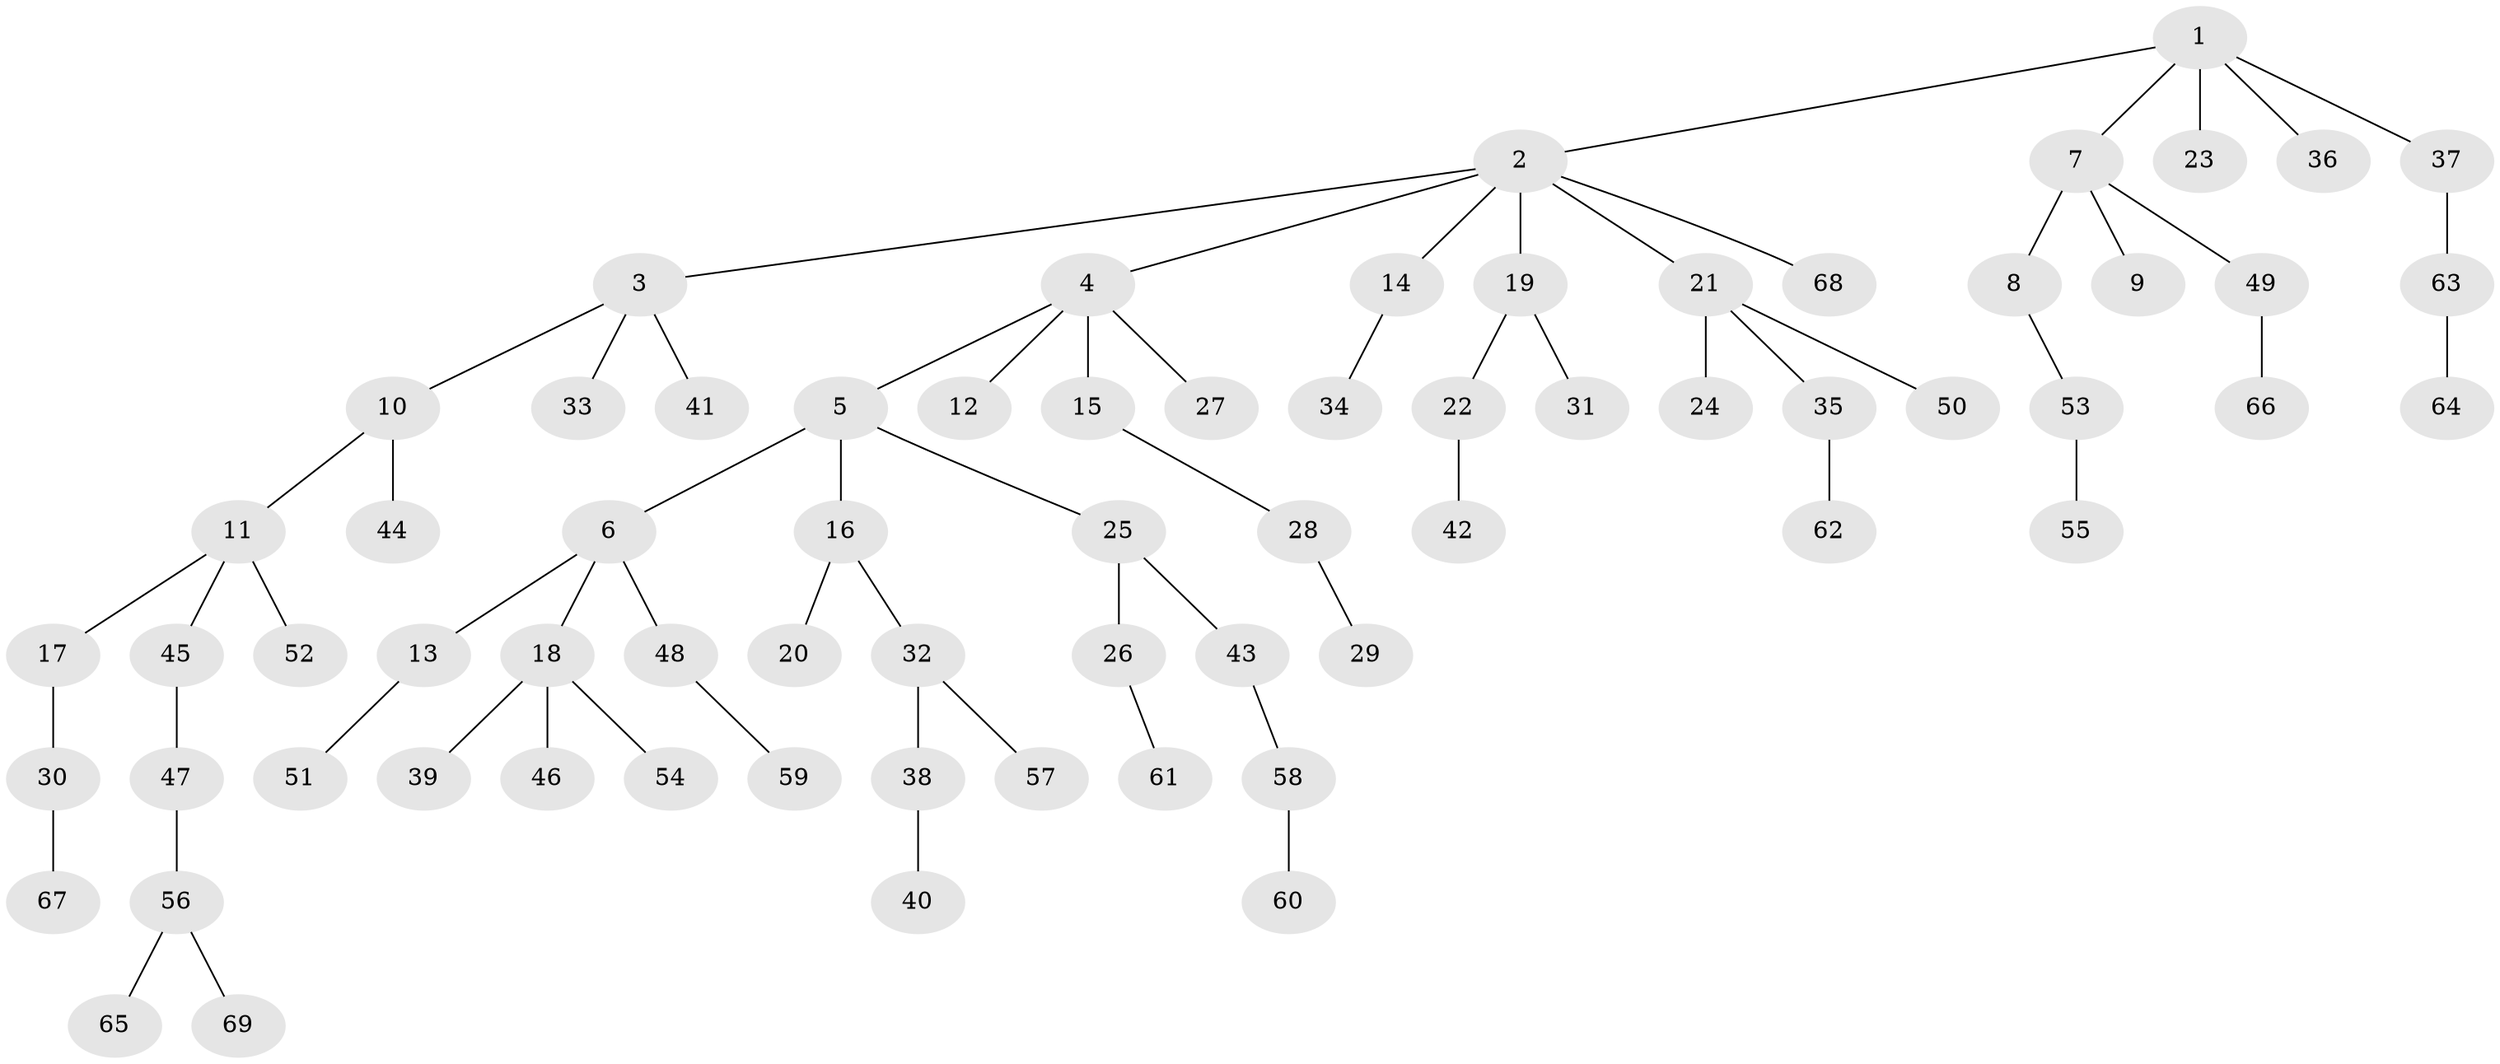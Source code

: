 // coarse degree distribution, {5: 0.07407407407407407, 8: 0.037037037037037035, 6: 0.037037037037037035, 3: 0.037037037037037035, 2: 0.1111111111111111, 1: 0.7037037037037037}
// Generated by graph-tools (version 1.1) at 2025/19/03/04/25 18:19:08]
// undirected, 69 vertices, 68 edges
graph export_dot {
graph [start="1"]
  node [color=gray90,style=filled];
  1;
  2;
  3;
  4;
  5;
  6;
  7;
  8;
  9;
  10;
  11;
  12;
  13;
  14;
  15;
  16;
  17;
  18;
  19;
  20;
  21;
  22;
  23;
  24;
  25;
  26;
  27;
  28;
  29;
  30;
  31;
  32;
  33;
  34;
  35;
  36;
  37;
  38;
  39;
  40;
  41;
  42;
  43;
  44;
  45;
  46;
  47;
  48;
  49;
  50;
  51;
  52;
  53;
  54;
  55;
  56;
  57;
  58;
  59;
  60;
  61;
  62;
  63;
  64;
  65;
  66;
  67;
  68;
  69;
  1 -- 2;
  1 -- 7;
  1 -- 23;
  1 -- 36;
  1 -- 37;
  2 -- 3;
  2 -- 4;
  2 -- 14;
  2 -- 19;
  2 -- 21;
  2 -- 68;
  3 -- 10;
  3 -- 33;
  3 -- 41;
  4 -- 5;
  4 -- 12;
  4 -- 15;
  4 -- 27;
  5 -- 6;
  5 -- 16;
  5 -- 25;
  6 -- 13;
  6 -- 18;
  6 -- 48;
  7 -- 8;
  7 -- 9;
  7 -- 49;
  8 -- 53;
  10 -- 11;
  10 -- 44;
  11 -- 17;
  11 -- 45;
  11 -- 52;
  13 -- 51;
  14 -- 34;
  15 -- 28;
  16 -- 20;
  16 -- 32;
  17 -- 30;
  18 -- 39;
  18 -- 46;
  18 -- 54;
  19 -- 22;
  19 -- 31;
  21 -- 24;
  21 -- 35;
  21 -- 50;
  22 -- 42;
  25 -- 26;
  25 -- 43;
  26 -- 61;
  28 -- 29;
  30 -- 67;
  32 -- 38;
  32 -- 57;
  35 -- 62;
  37 -- 63;
  38 -- 40;
  43 -- 58;
  45 -- 47;
  47 -- 56;
  48 -- 59;
  49 -- 66;
  53 -- 55;
  56 -- 65;
  56 -- 69;
  58 -- 60;
  63 -- 64;
}
